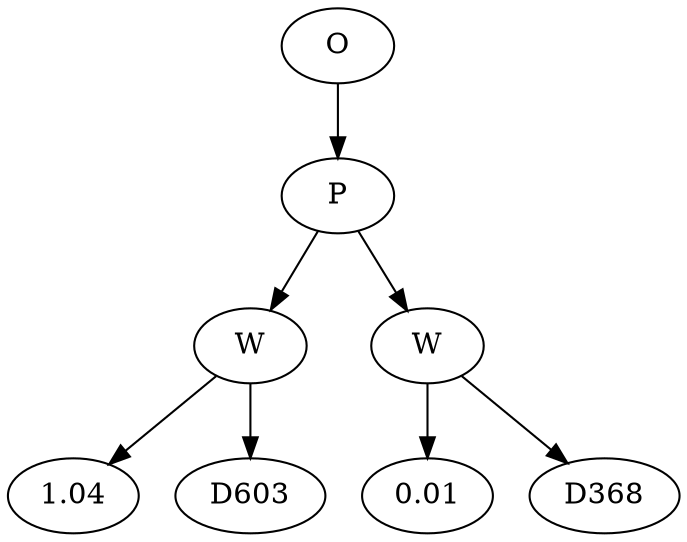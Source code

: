 // Tree
digraph {
	14959794 [label=O]
	14959795 [label=P]
	14959794 -> 14959795
	14959796 [label=W]
	14959795 -> 14959796
	14959797 [label=1.04]
	14959796 -> 14959797
	14959798 [label=D603]
	14959796 -> 14959798
	14959799 [label=W]
	14959795 -> 14959799
	14959800 [label=0.01]
	14959799 -> 14959800
	14959801 [label=D368]
	14959799 -> 14959801
}
